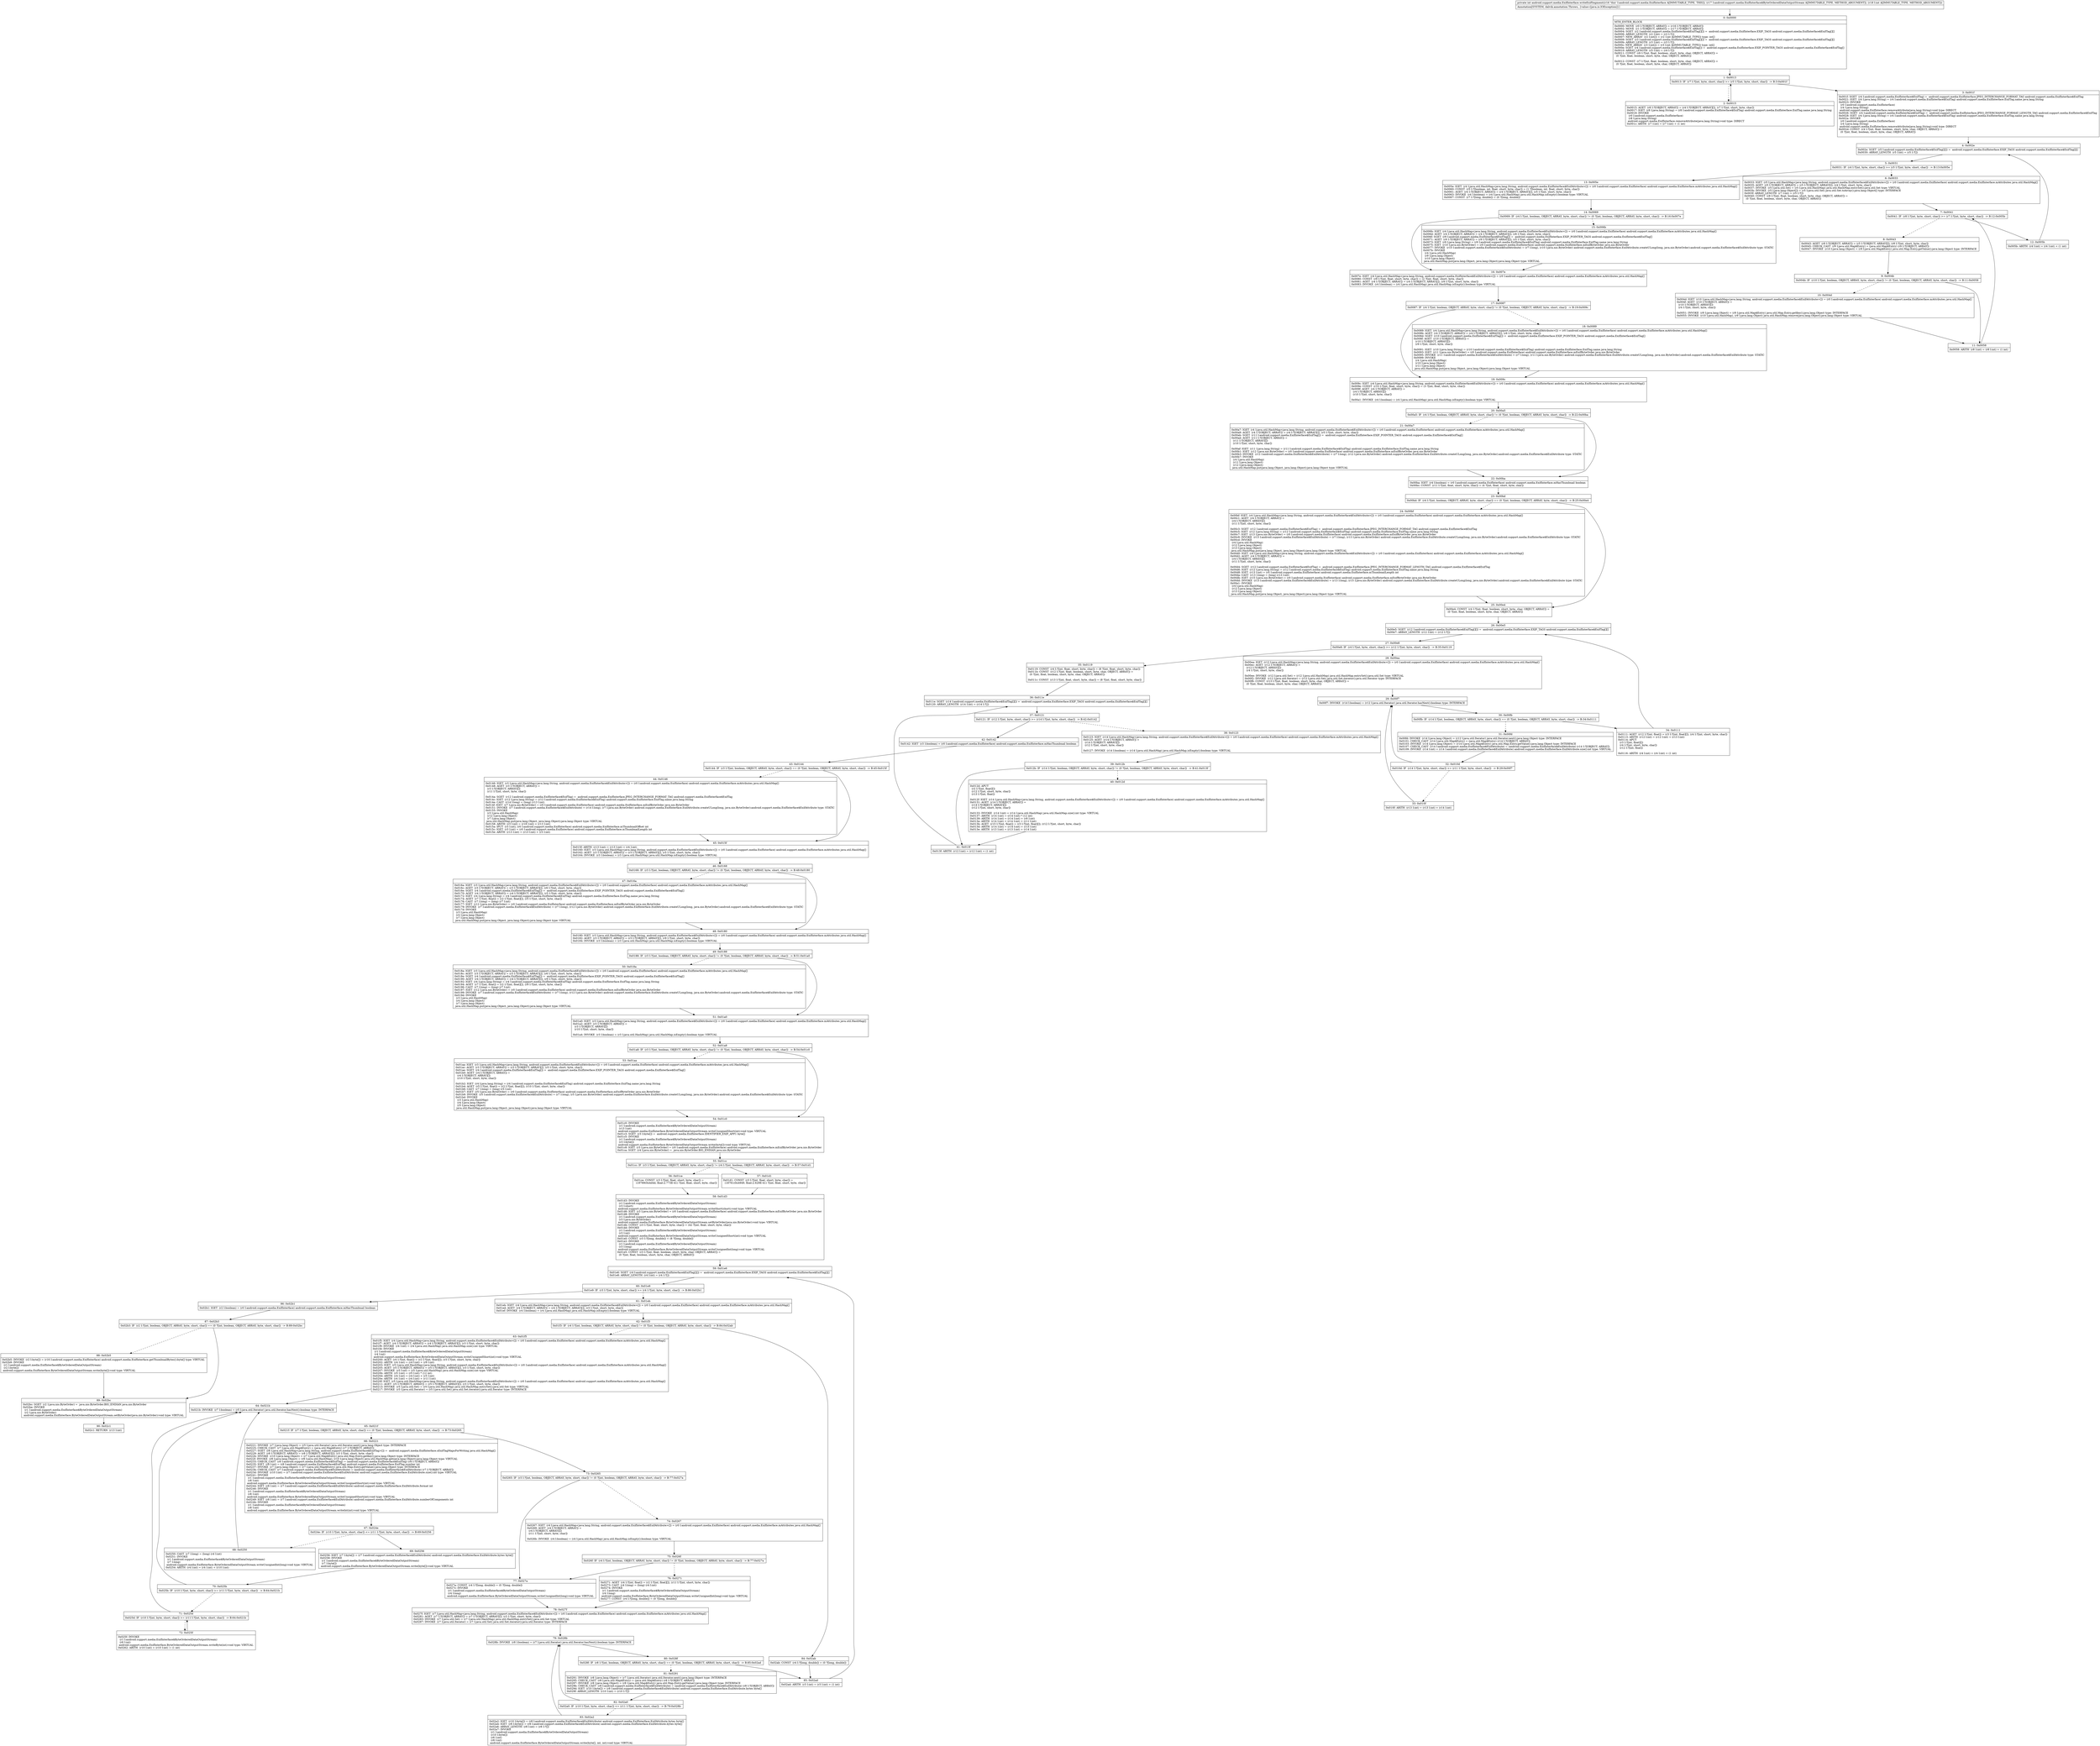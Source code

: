 digraph "CFG forandroid.support.media.ExifInterface.writeExifSegment(Landroid\/support\/media\/ExifInterface$ByteOrderedDataOutputStream;I)I" {
Node_0 [shape=record,label="{0\:\ 0x0000|MTH_ENTER_BLOCK\l|0x0000: MOVE  (r0 I:?[OBJECT, ARRAY]) = (r16 I:?[OBJECT, ARRAY]) \l0x0002: MOVE  (r1 I:?[OBJECT, ARRAY]) = (r17 I:?[OBJECT, ARRAY]) \l0x0004: SGET  (r2 I:android.support.media.ExifInterface$ExifTag[][]) =  android.support.media.ExifInterface.EXIF_TAGS android.support.media.ExifInterface$ExifTag[][] \l0x0006: ARRAY_LENGTH  (r2 I:int) = (r2 I:?[]) \l0x0007: NEW_ARRAY  (r2 I:int[]) = (r2 I:int A[IMMUTABLE_TYPE]) type: int[] \l0x0009: SGET  (r3 I:android.support.media.ExifInterface$ExifTag[][]) =  android.support.media.ExifInterface.EXIF_TAGS android.support.media.ExifInterface$ExifTag[][] \l0x000b: ARRAY_LENGTH  (r3 I:int) = (r3 I:?[]) \l0x000c: NEW_ARRAY  (r3 I:int[]) = (r3 I:int A[IMMUTABLE_TYPE]) type: int[] \l0x000e: SGET  (r4 I:android.support.media.ExifInterface$ExifTag[]) =  android.support.media.ExifInterface.EXIF_POINTER_TAGS android.support.media.ExifInterface$ExifTag[] \l0x0010: ARRAY_LENGTH  (r5 I:int) = (r4 I:?[]) \l0x0011: CONST  (r6 I:?[int, float, boolean, short, byte, char, OBJECT, ARRAY]) = \l  (0 ?[int, float, boolean, short, byte, char, OBJECT, ARRAY])\l \l0x0012: CONST  (r7 I:?[int, float, boolean, short, byte, char, OBJECT, ARRAY]) = \l  (0 ?[int, float, boolean, short, byte, char, OBJECT, ARRAY])\l \l}"];
Node_1 [shape=record,label="{1\:\ 0x0013|0x0013: IF  (r7 I:?[int, byte, short, char]) \>= (r5 I:?[int, byte, short, char])  \-\> B:3:0x001f \l}"];
Node_2 [shape=record,label="{2\:\ 0x0015|0x0015: AGET  (r8 I:?[OBJECT, ARRAY]) = (r4 I:?[OBJECT, ARRAY][]), (r7 I:?[int, short, byte, char]) \l0x0017: IGET  (r8 I:java.lang.String) = (r8 I:android.support.media.ExifInterface$ExifTag) android.support.media.ExifInterface.ExifTag.name java.lang.String \l0x0019: INVOKE  \l  (r0 I:android.support.media.ExifInterface)\l  (r8 I:java.lang.String)\l android.support.media.ExifInterface.removeAttribute(java.lang.String):void type: DIRECT \l0x001c: ARITH  (r7 I:int) = (r7 I:int) + (1 int) \l}"];
Node_3 [shape=record,label="{3\:\ 0x001f|0x001f: SGET  (r4 I:android.support.media.ExifInterface$ExifTag) =  android.support.media.ExifInterface.JPEG_INTERCHANGE_FORMAT_TAG android.support.media.ExifInterface$ExifTag \l0x0021: IGET  (r4 I:java.lang.String) = (r4 I:android.support.media.ExifInterface$ExifTag) android.support.media.ExifInterface.ExifTag.name java.lang.String \l0x0023: INVOKE  \l  (r0 I:android.support.media.ExifInterface)\l  (r4 I:java.lang.String)\l android.support.media.ExifInterface.removeAttribute(java.lang.String):void type: DIRECT \l0x0026: SGET  (r4 I:android.support.media.ExifInterface$ExifTag) =  android.support.media.ExifInterface.JPEG_INTERCHANGE_FORMAT_LENGTH_TAG android.support.media.ExifInterface$ExifTag \l0x0028: IGET  (r4 I:java.lang.String) = (r4 I:android.support.media.ExifInterface$ExifTag) android.support.media.ExifInterface.ExifTag.name java.lang.String \l0x002a: INVOKE  \l  (r0 I:android.support.media.ExifInterface)\l  (r4 I:java.lang.String)\l android.support.media.ExifInterface.removeAttribute(java.lang.String):void type: DIRECT \l0x002d: CONST  (r4 I:?[int, float, boolean, short, byte, char, OBJECT, ARRAY]) = \l  (0 ?[int, float, boolean, short, byte, char, OBJECT, ARRAY])\l \l}"];
Node_4 [shape=record,label="{4\:\ 0x002e|0x002e: SGET  (r5 I:android.support.media.ExifInterface$ExifTag[][]) =  android.support.media.ExifInterface.EXIF_TAGS android.support.media.ExifInterface$ExifTag[][] \l0x0030: ARRAY_LENGTH  (r5 I:int) = (r5 I:?[]) \l}"];
Node_5 [shape=record,label="{5\:\ 0x0031|0x0031: IF  (r4 I:?[int, byte, short, char]) \>= (r5 I:?[int, byte, short, char])  \-\> B:13:0x005e \l}"];
Node_6 [shape=record,label="{6\:\ 0x0033|0x0033: IGET  (r5 I:java.util.HashMap\<java.lang.String, android.support.media.ExifInterface$ExifAttribute\>[]) = (r0 I:android.support.media.ExifInterface) android.support.media.ExifInterface.mAttributes java.util.HashMap[] \l0x0035: AGET  (r5 I:?[OBJECT, ARRAY]) = (r5 I:?[OBJECT, ARRAY][]), (r4 I:?[int, short, byte, char]) \l0x0037: INVOKE  (r5 I:java.util.Set) = (r5 I:java.util.HashMap) java.util.HashMap.entrySet():java.util.Set type: VIRTUAL \l0x003b: INVOKE  (r5 I:java.lang.Object[]) = (r5 I:java.util.Set) java.util.Set.toArray():java.lang.Object[] type: INTERFACE \l0x003f: ARRAY_LENGTH  (r7 I:int) = (r5 I:?[]) \l0x0040: CONST  (r8 I:?[int, float, boolean, short, byte, char, OBJECT, ARRAY]) = \l  (0 ?[int, float, boolean, short, byte, char, OBJECT, ARRAY])\l \l}"];
Node_7 [shape=record,label="{7\:\ 0x0041|0x0041: IF  (r8 I:?[int, byte, short, char]) \>= (r7 I:?[int, byte, short, char])  \-\> B:12:0x005b \l}"];
Node_8 [shape=record,label="{8\:\ 0x0043|0x0043: AGET  (r9 I:?[OBJECT, ARRAY]) = (r5 I:?[OBJECT, ARRAY][]), (r8 I:?[int, short, byte, char]) \l0x0045: CHECK_CAST  (r9 I:java.util.Map$Entry) = (java.util.Map$Entry) (r9 I:?[OBJECT, ARRAY]) \l0x0047: INVOKE  (r10 I:java.lang.Object) = (r9 I:java.util.Map$Entry) java.util.Map.Entry.getValue():java.lang.Object type: INTERFACE \l}"];
Node_9 [shape=record,label="{9\:\ 0x004b|0x004b: IF  (r10 I:?[int, boolean, OBJECT, ARRAY, byte, short, char]) != (0 ?[int, boolean, OBJECT, ARRAY, byte, short, char])  \-\> B:11:0x0058 \l}"];
Node_10 [shape=record,label="{10\:\ 0x004d|0x004d: IGET  (r10 I:java.util.HashMap\<java.lang.String, android.support.media.ExifInterface$ExifAttribute\>[]) = (r0 I:android.support.media.ExifInterface) android.support.media.ExifInterface.mAttributes java.util.HashMap[] \l0x004f: AGET  (r10 I:?[OBJECT, ARRAY]) = \l  (r10 I:?[OBJECT, ARRAY][])\l  (r4 I:?[int, short, byte, char])\l \l0x0051: INVOKE  (r9 I:java.lang.Object) = (r9 I:java.util.Map$Entry) java.util.Map.Entry.getKey():java.lang.Object type: INTERFACE \l0x0055: INVOKE  (r10 I:java.util.HashMap), (r9 I:java.lang.Object) java.util.HashMap.remove(java.lang.Object):java.lang.Object type: VIRTUAL \l}"];
Node_11 [shape=record,label="{11\:\ 0x0058|0x0058: ARITH  (r8 I:int) = (r8 I:int) + (1 int) \l}"];
Node_12 [shape=record,label="{12\:\ 0x005b|0x005b: ARITH  (r4 I:int) = (r4 I:int) + (1 int) \l}"];
Node_13 [shape=record,label="{13\:\ 0x005e|0x005e: IGET  (r4 I:java.util.HashMap\<java.lang.String, android.support.media.ExifInterface$ExifAttribute\>[]) = (r0 I:android.support.media.ExifInterface) android.support.media.ExifInterface.mAttributes java.util.HashMap[] \l0x0060: CONST  (r5 I:?[boolean, int, float, short, byte, char]) = (1 ?[boolean, int, float, short, byte, char]) \l0x0061: AGET  (r4 I:?[OBJECT, ARRAY]) = (r4 I:?[OBJECT, ARRAY][]), (r5 I:?[int, short, byte, char]) \l0x0063: INVOKE  (r4 I:boolean) = (r4 I:java.util.HashMap) java.util.HashMap.isEmpty():boolean type: VIRTUAL \l0x0067: CONST  (r7 I:?[long, double]) = (0 ?[long, double]) \l}"];
Node_14 [shape=record,label="{14\:\ 0x0069|0x0069: IF  (r4 I:?[int, boolean, OBJECT, ARRAY, byte, short, char]) != (0 ?[int, boolean, OBJECT, ARRAY, byte, short, char])  \-\> B:16:0x007e \l}"];
Node_15 [shape=record,label="{15\:\ 0x006b|0x006b: IGET  (r4 I:java.util.HashMap\<java.lang.String, android.support.media.ExifInterface$ExifAttribute\>[]) = (r0 I:android.support.media.ExifInterface) android.support.media.ExifInterface.mAttributes java.util.HashMap[] \l0x006d: AGET  (r4 I:?[OBJECT, ARRAY]) = (r4 I:?[OBJECT, ARRAY][]), (r6 I:?[int, short, byte, char]) \l0x006f: SGET  (r9 I:android.support.media.ExifInterface$ExifTag[]) =  android.support.media.ExifInterface.EXIF_POINTER_TAGS android.support.media.ExifInterface$ExifTag[] \l0x0071: AGET  (r9 I:?[OBJECT, ARRAY]) = (r9 I:?[OBJECT, ARRAY][]), (r5 I:?[int, short, byte, char]) \l0x0073: IGET  (r9 I:java.lang.String) = (r9 I:android.support.media.ExifInterface$ExifTag) android.support.media.ExifInterface.ExifTag.name java.lang.String \l0x0075: IGET  (r10 I:java.nio.ByteOrder) = (r0 I:android.support.media.ExifInterface) android.support.media.ExifInterface.mExifByteOrder java.nio.ByteOrder \l0x0077: INVOKE  (r10 I:android.support.media.ExifInterface$ExifAttribute) = (r7 I:long), (r10 I:java.nio.ByteOrder) android.support.media.ExifInterface.ExifAttribute.createULong(long, java.nio.ByteOrder):android.support.media.ExifInterface$ExifAttribute type: STATIC \l0x007b: INVOKE  \l  (r4 I:java.util.HashMap)\l  (r9 I:java.lang.Object)\l  (r10 I:java.lang.Object)\l java.util.HashMap.put(java.lang.Object, java.lang.Object):java.lang.Object type: VIRTUAL \l}"];
Node_16 [shape=record,label="{16\:\ 0x007e|0x007e: IGET  (r4 I:java.util.HashMap\<java.lang.String, android.support.media.ExifInterface$ExifAttribute\>[]) = (r0 I:android.support.media.ExifInterface) android.support.media.ExifInterface.mAttributes java.util.HashMap[] \l0x0080: CONST  (r9 I:?[int, float, short, byte, char]) = (2 ?[int, float, short, byte, char]) \l0x0081: AGET  (r4 I:?[OBJECT, ARRAY]) = (r4 I:?[OBJECT, ARRAY][]), (r9 I:?[int, short, byte, char]) \l0x0083: INVOKE  (r4 I:boolean) = (r4 I:java.util.HashMap) java.util.HashMap.isEmpty():boolean type: VIRTUAL \l}"];
Node_17 [shape=record,label="{17\:\ 0x0087|0x0087: IF  (r4 I:?[int, boolean, OBJECT, ARRAY, byte, short, char]) != (0 ?[int, boolean, OBJECT, ARRAY, byte, short, char])  \-\> B:19:0x009c \l}"];
Node_18 [shape=record,label="{18\:\ 0x0089|0x0089: IGET  (r4 I:java.util.HashMap\<java.lang.String, android.support.media.ExifInterface$ExifAttribute\>[]) = (r0 I:android.support.media.ExifInterface) android.support.media.ExifInterface.mAttributes java.util.HashMap[] \l0x008b: AGET  (r4 I:?[OBJECT, ARRAY]) = (r4 I:?[OBJECT, ARRAY][]), (r6 I:?[int, short, byte, char]) \l0x008d: SGET  (r10 I:android.support.media.ExifInterface$ExifTag[]) =  android.support.media.ExifInterface.EXIF_POINTER_TAGS android.support.media.ExifInterface$ExifTag[] \l0x008f: AGET  (r10 I:?[OBJECT, ARRAY]) = \l  (r10 I:?[OBJECT, ARRAY][])\l  (r9 I:?[int, short, byte, char])\l \l0x0091: IGET  (r10 I:java.lang.String) = (r10 I:android.support.media.ExifInterface$ExifTag) android.support.media.ExifInterface.ExifTag.name java.lang.String \l0x0093: IGET  (r11 I:java.nio.ByteOrder) = (r0 I:android.support.media.ExifInterface) android.support.media.ExifInterface.mExifByteOrder java.nio.ByteOrder \l0x0095: INVOKE  (r11 I:android.support.media.ExifInterface$ExifAttribute) = (r7 I:long), (r11 I:java.nio.ByteOrder) android.support.media.ExifInterface.ExifAttribute.createULong(long, java.nio.ByteOrder):android.support.media.ExifInterface$ExifAttribute type: STATIC \l0x0099: INVOKE  \l  (r4 I:java.util.HashMap)\l  (r10 I:java.lang.Object)\l  (r11 I:java.lang.Object)\l java.util.HashMap.put(java.lang.Object, java.lang.Object):java.lang.Object type: VIRTUAL \l}"];
Node_19 [shape=record,label="{19\:\ 0x009c|0x009c: IGET  (r4 I:java.util.HashMap\<java.lang.String, android.support.media.ExifInterface$ExifAttribute\>[]) = (r0 I:android.support.media.ExifInterface) android.support.media.ExifInterface.mAttributes java.util.HashMap[] \l0x009e: CONST  (r10 I:?[int, float, short, byte, char]) = (3 ?[int, float, short, byte, char]) \l0x009f: AGET  (r4 I:?[OBJECT, ARRAY]) = \l  (r4 I:?[OBJECT, ARRAY][])\l  (r10 I:?[int, short, byte, char])\l \l0x00a1: INVOKE  (r4 I:boolean) = (r4 I:java.util.HashMap) java.util.HashMap.isEmpty():boolean type: VIRTUAL \l}"];
Node_20 [shape=record,label="{20\:\ 0x00a5|0x00a5: IF  (r4 I:?[int, boolean, OBJECT, ARRAY, byte, short, char]) != (0 ?[int, boolean, OBJECT, ARRAY, byte, short, char])  \-\> B:22:0x00ba \l}"];
Node_21 [shape=record,label="{21\:\ 0x00a7|0x00a7: IGET  (r4 I:java.util.HashMap\<java.lang.String, android.support.media.ExifInterface$ExifAttribute\>[]) = (r0 I:android.support.media.ExifInterface) android.support.media.ExifInterface.mAttributes java.util.HashMap[] \l0x00a9: AGET  (r4 I:?[OBJECT, ARRAY]) = (r4 I:?[OBJECT, ARRAY][]), (r5 I:?[int, short, byte, char]) \l0x00ab: SGET  (r11 I:android.support.media.ExifInterface$ExifTag[]) =  android.support.media.ExifInterface.EXIF_POINTER_TAGS android.support.media.ExifInterface$ExifTag[] \l0x00ad: AGET  (r11 I:?[OBJECT, ARRAY]) = \l  (r11 I:?[OBJECT, ARRAY][])\l  (r10 I:?[int, short, byte, char])\l \l0x00af: IGET  (r11 I:java.lang.String) = (r11 I:android.support.media.ExifInterface$ExifTag) android.support.media.ExifInterface.ExifTag.name java.lang.String \l0x00b1: IGET  (r12 I:java.nio.ByteOrder) = (r0 I:android.support.media.ExifInterface) android.support.media.ExifInterface.mExifByteOrder java.nio.ByteOrder \l0x00b3: INVOKE  (r12 I:android.support.media.ExifInterface$ExifAttribute) = (r7 I:long), (r12 I:java.nio.ByteOrder) android.support.media.ExifInterface.ExifAttribute.createULong(long, java.nio.ByteOrder):android.support.media.ExifInterface$ExifAttribute type: STATIC \l0x00b7: INVOKE  \l  (r4 I:java.util.HashMap)\l  (r11 I:java.lang.Object)\l  (r12 I:java.lang.Object)\l java.util.HashMap.put(java.lang.Object, java.lang.Object):java.lang.Object type: VIRTUAL \l}"];
Node_22 [shape=record,label="{22\:\ 0x00ba|0x00ba: IGET  (r4 I:boolean) = (r0 I:android.support.media.ExifInterface) android.support.media.ExifInterface.mHasThumbnail boolean \l0x00bc: CONST  (r11 I:?[int, float, short, byte, char]) = (4 ?[int, float, short, byte, char]) \l}"];
Node_23 [shape=record,label="{23\:\ 0x00bd|0x00bd: IF  (r4 I:?[int, boolean, OBJECT, ARRAY, byte, short, char]) == (0 ?[int, boolean, OBJECT, ARRAY, byte, short, char])  \-\> B:25:0x00e4 \l}"];
Node_24 [shape=record,label="{24\:\ 0x00bf|0x00bf: IGET  (r4 I:java.util.HashMap\<java.lang.String, android.support.media.ExifInterface$ExifAttribute\>[]) = (r0 I:android.support.media.ExifInterface) android.support.media.ExifInterface.mAttributes java.util.HashMap[] \l0x00c1: AGET  (r4 I:?[OBJECT, ARRAY]) = \l  (r4 I:?[OBJECT, ARRAY][])\l  (r11 I:?[int, short, byte, char])\l \l0x00c3: SGET  (r12 I:android.support.media.ExifInterface$ExifTag) =  android.support.media.ExifInterface.JPEG_INTERCHANGE_FORMAT_TAG android.support.media.ExifInterface$ExifTag \l0x00c5: IGET  (r12 I:java.lang.String) = (r12 I:android.support.media.ExifInterface$ExifTag) android.support.media.ExifInterface.ExifTag.name java.lang.String \l0x00c7: IGET  (r13 I:java.nio.ByteOrder) = (r0 I:android.support.media.ExifInterface) android.support.media.ExifInterface.mExifByteOrder java.nio.ByteOrder \l0x00c9: INVOKE  (r13 I:android.support.media.ExifInterface$ExifAttribute) = (r7 I:long), (r13 I:java.nio.ByteOrder) android.support.media.ExifInterface.ExifAttribute.createULong(long, java.nio.ByteOrder):android.support.media.ExifInterface$ExifAttribute type: STATIC \l0x00cd: INVOKE  \l  (r4 I:java.util.HashMap)\l  (r12 I:java.lang.Object)\l  (r13 I:java.lang.Object)\l java.util.HashMap.put(java.lang.Object, java.lang.Object):java.lang.Object type: VIRTUAL \l0x00d0: IGET  (r4 I:java.util.HashMap\<java.lang.String, android.support.media.ExifInterface$ExifAttribute\>[]) = (r0 I:android.support.media.ExifInterface) android.support.media.ExifInterface.mAttributes java.util.HashMap[] \l0x00d2: AGET  (r4 I:?[OBJECT, ARRAY]) = \l  (r4 I:?[OBJECT, ARRAY][])\l  (r11 I:?[int, short, byte, char])\l \l0x00d4: SGET  (r12 I:android.support.media.ExifInterface$ExifTag) =  android.support.media.ExifInterface.JPEG_INTERCHANGE_FORMAT_LENGTH_TAG android.support.media.ExifInterface$ExifTag \l0x00d6: IGET  (r12 I:java.lang.String) = (r12 I:android.support.media.ExifInterface$ExifTag) android.support.media.ExifInterface.ExifTag.name java.lang.String \l0x00d8: IGET  (r13 I:int) = (r0 I:android.support.media.ExifInterface) android.support.media.ExifInterface.mThumbnailLength int \l0x00da: CAST  (r13 I:long) = (long) (r13 I:int) \l0x00db: IGET  (r15 I:java.nio.ByteOrder) = (r0 I:android.support.media.ExifInterface) android.support.media.ExifInterface.mExifByteOrder java.nio.ByteOrder \l0x00dd: INVOKE  (r13 I:android.support.media.ExifInterface$ExifAttribute) = (r13 I:long), (r15 I:java.nio.ByteOrder) android.support.media.ExifInterface.ExifAttribute.createULong(long, java.nio.ByteOrder):android.support.media.ExifInterface$ExifAttribute type: STATIC \l0x00e1: INVOKE  \l  (r4 I:java.util.HashMap)\l  (r12 I:java.lang.Object)\l  (r13 I:java.lang.Object)\l java.util.HashMap.put(java.lang.Object, java.lang.Object):java.lang.Object type: VIRTUAL \l}"];
Node_25 [shape=record,label="{25\:\ 0x00e4|0x00e4: CONST  (r4 I:?[int, float, boolean, short, byte, char, OBJECT, ARRAY]) = \l  (0 ?[int, float, boolean, short, byte, char, OBJECT, ARRAY])\l \l}"];
Node_26 [shape=record,label="{26\:\ 0x00e5|0x00e5: SGET  (r12 I:android.support.media.ExifInterface$ExifTag[][]) =  android.support.media.ExifInterface.EXIF_TAGS android.support.media.ExifInterface$ExifTag[][] \l0x00e7: ARRAY_LENGTH  (r12 I:int) = (r12 I:?[]) \l}"];
Node_27 [shape=record,label="{27\:\ 0x00e8|0x00e8: IF  (r4 I:?[int, byte, short, char]) \>= (r12 I:?[int, byte, short, char])  \-\> B:35:0x0119 \l}"];
Node_28 [shape=record,label="{28\:\ 0x00ea|0x00ea: IGET  (r12 I:java.util.HashMap\<java.lang.String, android.support.media.ExifInterface$ExifAttribute\>[]) = (r0 I:android.support.media.ExifInterface) android.support.media.ExifInterface.mAttributes java.util.HashMap[] \l0x00ec: AGET  (r12 I:?[OBJECT, ARRAY]) = \l  (r12 I:?[OBJECT, ARRAY][])\l  (r4 I:?[int, short, byte, char])\l \l0x00ee: INVOKE  (r12 I:java.util.Set) = (r12 I:java.util.HashMap) java.util.HashMap.entrySet():java.util.Set type: VIRTUAL \l0x00f2: INVOKE  (r12 I:java.util.Iterator) = (r12 I:java.util.Set) java.util.Set.iterator():java.util.Iterator type: INTERFACE \l0x00f6: CONST  (r13 I:?[int, float, boolean, short, byte, char, OBJECT, ARRAY]) = \l  (0 ?[int, float, boolean, short, byte, char, OBJECT, ARRAY])\l \l}"];
Node_29 [shape=record,label="{29\:\ 0x00f7|0x00f7: INVOKE  (r14 I:boolean) = (r12 I:java.util.Iterator) java.util.Iterator.hasNext():boolean type: INTERFACE \l}"];
Node_30 [shape=record,label="{30\:\ 0x00fb|0x00fb: IF  (r14 I:?[int, boolean, OBJECT, ARRAY, byte, short, char]) == (0 ?[int, boolean, OBJECT, ARRAY, byte, short, char])  \-\> B:34:0x0111 \l}"];
Node_31 [shape=record,label="{31\:\ 0x00fd|0x00fd: INVOKE  (r14 I:java.lang.Object) = (r12 I:java.util.Iterator) java.util.Iterator.next():java.lang.Object type: INTERFACE \l0x0101: CHECK_CAST  (r14 I:java.util.Map$Entry) = (java.util.Map$Entry) (r14 I:?[OBJECT, ARRAY]) \l0x0103: INVOKE  (r14 I:java.lang.Object) = (r14 I:java.util.Map$Entry) java.util.Map.Entry.getValue():java.lang.Object type: INTERFACE \l0x0107: CHECK_CAST  (r14 I:android.support.media.ExifInterface$ExifAttribute) = (android.support.media.ExifInterface$ExifAttribute) (r14 I:?[OBJECT, ARRAY]) \l0x0109: INVOKE  (r14 I:int) = (r14 I:android.support.media.ExifInterface$ExifAttribute) android.support.media.ExifInterface.ExifAttribute.size():int type: VIRTUAL \l}"];
Node_32 [shape=record,label="{32\:\ 0x010d|0x010d: IF  (r14 I:?[int, byte, short, char]) \<= (r11 I:?[int, byte, short, char])  \-\> B:29:0x00f7 \l}"];
Node_33 [shape=record,label="{33\:\ 0x010f|0x010f: ARITH  (r13 I:int) = (r13 I:int) + (r14 I:int) \l}"];
Node_34 [shape=record,label="{34\:\ 0x0111|0x0111: AGET  (r12 I:?[int, float]) = (r3 I:?[int, float][]), (r4 I:?[int, short, byte, char]) \l0x0113: ARITH  (r12 I:int) = (r12 I:int) + (r13 I:int) \l0x0114: APUT  \l  (r3 I:?[int, float][])\l  (r4 I:?[int, short, byte, char])\l  (r12 I:?[int, float])\l \l0x0116: ARITH  (r4 I:int) = (r4 I:int) + (1 int) \l}"];
Node_35 [shape=record,label="{35\:\ 0x0119|0x0119: CONST  (r4 I:?[int, float, short, byte, char]) = (8 ?[int, float, short, byte, char]) \l0x011b: CONST  (r12 I:?[int, float, boolean, short, byte, char, OBJECT, ARRAY]) = \l  (0 ?[int, float, boolean, short, byte, char, OBJECT, ARRAY])\l \l0x011c: CONST  (r13 I:?[int, float, short, byte, char]) = (8 ?[int, float, short, byte, char]) \l}"];
Node_36 [shape=record,label="{36\:\ 0x011e|0x011e: SGET  (r14 I:android.support.media.ExifInterface$ExifTag[][]) =  android.support.media.ExifInterface.EXIF_TAGS android.support.media.ExifInterface$ExifTag[][] \l0x0120: ARRAY_LENGTH  (r14 I:int) = (r14 I:?[]) \l}"];
Node_37 [shape=record,label="{37\:\ 0x0121|0x0121: IF  (r12 I:?[int, byte, short, char]) \>= (r14 I:?[int, byte, short, char])  \-\> B:42:0x0142 \l}"];
Node_38 [shape=record,label="{38\:\ 0x0123|0x0123: IGET  (r14 I:java.util.HashMap\<java.lang.String, android.support.media.ExifInterface$ExifAttribute\>[]) = (r0 I:android.support.media.ExifInterface) android.support.media.ExifInterface.mAttributes java.util.HashMap[] \l0x0125: AGET  (r14 I:?[OBJECT, ARRAY]) = \l  (r14 I:?[OBJECT, ARRAY][])\l  (r12 I:?[int, short, byte, char])\l \l0x0127: INVOKE  (r14 I:boolean) = (r14 I:java.util.HashMap) java.util.HashMap.isEmpty():boolean type: VIRTUAL \l}"];
Node_39 [shape=record,label="{39\:\ 0x012b|0x012b: IF  (r14 I:?[int, boolean, OBJECT, ARRAY, byte, short, char]) != (0 ?[int, boolean, OBJECT, ARRAY, byte, short, char])  \-\> B:41:0x013f \l}"];
Node_40 [shape=record,label="{40\:\ 0x012d|0x012d: APUT  \l  (r2 I:?[int, float][])\l  (r12 I:?[int, short, byte, char])\l  (r13 I:?[int, float])\l \l0x012f: IGET  (r14 I:java.util.HashMap\<java.lang.String, android.support.media.ExifInterface$ExifAttribute\>[]) = (r0 I:android.support.media.ExifInterface) android.support.media.ExifInterface.mAttributes java.util.HashMap[] \l0x0131: AGET  (r14 I:?[OBJECT, ARRAY]) = \l  (r14 I:?[OBJECT, ARRAY][])\l  (r12 I:?[int, short, byte, char])\l \l0x0133: INVOKE  (r14 I:int) = (r14 I:java.util.HashMap) java.util.HashMap.size():int type: VIRTUAL \l0x0137: ARITH  (r14 I:int) = (r14 I:int) * (12 int) \l0x0139: ARITH  (r14 I:int) = (r14 I:int) + (r9 I:int) \l0x013a: ARITH  (r14 I:int) = (r14 I:int) + (r11 I:int) \l0x013b: AGET  (r15 I:?[int, float]) = (r3 I:?[int, float][]), (r12 I:?[int, short, byte, char]) \l0x013d: ARITH  (r14 I:int) = (r14 I:int) + (r15 I:int) \l0x013e: ARITH  (r13 I:int) = (r13 I:int) + (r14 I:int) \l}"];
Node_41 [shape=record,label="{41\:\ 0x013f|0x013f: ARITH  (r12 I:int) = (r12 I:int) + (1 int) \l}"];
Node_42 [shape=record,label="{42\:\ 0x0142|0x0142: IGET  (r3 I:boolean) = (r0 I:android.support.media.ExifInterface) android.support.media.ExifInterface.mHasThumbnail boolean \l}"];
Node_43 [shape=record,label="{43\:\ 0x0144|0x0144: IF  (r3 I:?[int, boolean, OBJECT, ARRAY, byte, short, char]) == (0 ?[int, boolean, OBJECT, ARRAY, byte, short, char])  \-\> B:45:0x015f \l}"];
Node_44 [shape=record,label="{44\:\ 0x0146|0x0146: IGET  (r3 I:java.util.HashMap\<java.lang.String, android.support.media.ExifInterface$ExifAttribute\>[]) = (r0 I:android.support.media.ExifInterface) android.support.media.ExifInterface.mAttributes java.util.HashMap[] \l0x0148: AGET  (r3 I:?[OBJECT, ARRAY]) = \l  (r3 I:?[OBJECT, ARRAY][])\l  (r11 I:?[int, short, byte, char])\l \l0x014a: SGET  (r12 I:android.support.media.ExifInterface$ExifTag) =  android.support.media.ExifInterface.JPEG_INTERCHANGE_FORMAT_TAG android.support.media.ExifInterface$ExifTag \l0x014c: IGET  (r12 I:java.lang.String) = (r12 I:android.support.media.ExifInterface$ExifTag) android.support.media.ExifInterface.ExifTag.name java.lang.String \l0x014e: CAST  (r14 I:long) = (long) (r13 I:int) \l0x014f: IGET  (r7 I:java.nio.ByteOrder) = (r0 I:android.support.media.ExifInterface) android.support.media.ExifInterface.mExifByteOrder java.nio.ByteOrder \l0x0151: INVOKE  (r7 I:android.support.media.ExifInterface$ExifAttribute) = (r14 I:long), (r7 I:java.nio.ByteOrder) android.support.media.ExifInterface.ExifAttribute.createULong(long, java.nio.ByteOrder):android.support.media.ExifInterface$ExifAttribute type: STATIC \l0x0155: INVOKE  \l  (r3 I:java.util.HashMap)\l  (r12 I:java.lang.Object)\l  (r7 I:java.lang.Object)\l java.util.HashMap.put(java.lang.Object, java.lang.Object):java.lang.Object type: VIRTUAL \l0x0158: ARITH  (r3 I:int) = (r18 I:int) + (r13 I:int) \l0x015a: IPUT  (r3 I:int), (r0 I:android.support.media.ExifInterface) android.support.media.ExifInterface.mThumbnailOffset int \l0x015c: IGET  (r3 I:int) = (r0 I:android.support.media.ExifInterface) android.support.media.ExifInterface.mThumbnailLength int \l0x015e: ARITH  (r13 I:int) = (r13 I:int) + (r3 I:int) \l}"];
Node_45 [shape=record,label="{45\:\ 0x015f|0x015f: ARITH  (r13 I:int) = (r13 I:int) + (r4 I:int) \l0x0160: IGET  (r3 I:java.util.HashMap\<java.lang.String, android.support.media.ExifInterface$ExifAttribute\>[]) = (r0 I:android.support.media.ExifInterface) android.support.media.ExifInterface.mAttributes java.util.HashMap[] \l0x0162: AGET  (r3 I:?[OBJECT, ARRAY]) = (r3 I:?[OBJECT, ARRAY][]), (r5 I:?[int, short, byte, char]) \l0x0164: INVOKE  (r3 I:boolean) = (r3 I:java.util.HashMap) java.util.HashMap.isEmpty():boolean type: VIRTUAL \l}"];
Node_46 [shape=record,label="{46\:\ 0x0168|0x0168: IF  (r3 I:?[int, boolean, OBJECT, ARRAY, byte, short, char]) != (0 ?[int, boolean, OBJECT, ARRAY, byte, short, char])  \-\> B:48:0x0180 \l}"];
Node_47 [shape=record,label="{47\:\ 0x016a|0x016a: IGET  (r3 I:java.util.HashMap\<java.lang.String, android.support.media.ExifInterface$ExifAttribute\>[]) = (r0 I:android.support.media.ExifInterface) android.support.media.ExifInterface.mAttributes java.util.HashMap[] \l0x016c: AGET  (r3 I:?[OBJECT, ARRAY]) = (r3 I:?[OBJECT, ARRAY][]), (r6 I:?[int, short, byte, char]) \l0x016e: SGET  (r4 I:android.support.media.ExifInterface$ExifTag[]) =  android.support.media.ExifInterface.EXIF_POINTER_TAGS android.support.media.ExifInterface$ExifTag[] \l0x0170: AGET  (r4 I:?[OBJECT, ARRAY]) = (r4 I:?[OBJECT, ARRAY][]), (r5 I:?[int, short, byte, char]) \l0x0172: IGET  (r4 I:java.lang.String) = (r4 I:android.support.media.ExifInterface$ExifTag) android.support.media.ExifInterface.ExifTag.name java.lang.String \l0x0174: AGET  (r7 I:?[int, float]) = (r2 I:?[int, float][]), (r5 I:?[int, short, byte, char]) \l0x0176: CAST  (r7 I:long) = (long) (r7 I:int) \l0x0177: IGET  (r12 I:java.nio.ByteOrder) = (r0 I:android.support.media.ExifInterface) android.support.media.ExifInterface.mExifByteOrder java.nio.ByteOrder \l0x0179: INVOKE  (r7 I:android.support.media.ExifInterface$ExifAttribute) = (r7 I:long), (r12 I:java.nio.ByteOrder) android.support.media.ExifInterface.ExifAttribute.createULong(long, java.nio.ByteOrder):android.support.media.ExifInterface$ExifAttribute type: STATIC \l0x017d: INVOKE  \l  (r3 I:java.util.HashMap)\l  (r4 I:java.lang.Object)\l  (r7 I:java.lang.Object)\l java.util.HashMap.put(java.lang.Object, java.lang.Object):java.lang.Object type: VIRTUAL \l}"];
Node_48 [shape=record,label="{48\:\ 0x0180|0x0180: IGET  (r3 I:java.util.HashMap\<java.lang.String, android.support.media.ExifInterface$ExifAttribute\>[]) = (r0 I:android.support.media.ExifInterface) android.support.media.ExifInterface.mAttributes java.util.HashMap[] \l0x0182: AGET  (r3 I:?[OBJECT, ARRAY]) = (r3 I:?[OBJECT, ARRAY][]), (r9 I:?[int, short, byte, char]) \l0x0184: INVOKE  (r3 I:boolean) = (r3 I:java.util.HashMap) java.util.HashMap.isEmpty():boolean type: VIRTUAL \l}"];
Node_49 [shape=record,label="{49\:\ 0x0188|0x0188: IF  (r3 I:?[int, boolean, OBJECT, ARRAY, byte, short, char]) != (0 ?[int, boolean, OBJECT, ARRAY, byte, short, char])  \-\> B:51:0x01a0 \l}"];
Node_50 [shape=record,label="{50\:\ 0x018a|0x018a: IGET  (r3 I:java.util.HashMap\<java.lang.String, android.support.media.ExifInterface$ExifAttribute\>[]) = (r0 I:android.support.media.ExifInterface) android.support.media.ExifInterface.mAttributes java.util.HashMap[] \l0x018c: AGET  (r3 I:?[OBJECT, ARRAY]) = (r3 I:?[OBJECT, ARRAY][]), (r6 I:?[int, short, byte, char]) \l0x018e: SGET  (r4 I:android.support.media.ExifInterface$ExifTag[]) =  android.support.media.ExifInterface.EXIF_POINTER_TAGS android.support.media.ExifInterface$ExifTag[] \l0x0190: AGET  (r4 I:?[OBJECT, ARRAY]) = (r4 I:?[OBJECT, ARRAY][]), (r9 I:?[int, short, byte, char]) \l0x0192: IGET  (r4 I:java.lang.String) = (r4 I:android.support.media.ExifInterface$ExifTag) android.support.media.ExifInterface.ExifTag.name java.lang.String \l0x0194: AGET  (r7 I:?[int, float]) = (r2 I:?[int, float][]), (r9 I:?[int, short, byte, char]) \l0x0196: CAST  (r7 I:long) = (long) (r7 I:int) \l0x0197: IGET  (r12 I:java.nio.ByteOrder) = (r0 I:android.support.media.ExifInterface) android.support.media.ExifInterface.mExifByteOrder java.nio.ByteOrder \l0x0199: INVOKE  (r7 I:android.support.media.ExifInterface$ExifAttribute) = (r7 I:long), (r12 I:java.nio.ByteOrder) android.support.media.ExifInterface.ExifAttribute.createULong(long, java.nio.ByteOrder):android.support.media.ExifInterface$ExifAttribute type: STATIC \l0x019d: INVOKE  \l  (r3 I:java.util.HashMap)\l  (r4 I:java.lang.Object)\l  (r7 I:java.lang.Object)\l java.util.HashMap.put(java.lang.Object, java.lang.Object):java.lang.Object type: VIRTUAL \l}"];
Node_51 [shape=record,label="{51\:\ 0x01a0|0x01a0: IGET  (r3 I:java.util.HashMap\<java.lang.String, android.support.media.ExifInterface$ExifAttribute\>[]) = (r0 I:android.support.media.ExifInterface) android.support.media.ExifInterface.mAttributes java.util.HashMap[] \l0x01a2: AGET  (r3 I:?[OBJECT, ARRAY]) = \l  (r3 I:?[OBJECT, ARRAY][])\l  (r10 I:?[int, short, byte, char])\l \l0x01a4: INVOKE  (r3 I:boolean) = (r3 I:java.util.HashMap) java.util.HashMap.isEmpty():boolean type: VIRTUAL \l}"];
Node_52 [shape=record,label="{52\:\ 0x01a8|0x01a8: IF  (r3 I:?[int, boolean, OBJECT, ARRAY, byte, short, char]) != (0 ?[int, boolean, OBJECT, ARRAY, byte, short, char])  \-\> B:54:0x01c0 \l}"];
Node_53 [shape=record,label="{53\:\ 0x01aa|0x01aa: IGET  (r3 I:java.util.HashMap\<java.lang.String, android.support.media.ExifInterface$ExifAttribute\>[]) = (r0 I:android.support.media.ExifInterface) android.support.media.ExifInterface.mAttributes java.util.HashMap[] \l0x01ac: AGET  (r3 I:?[OBJECT, ARRAY]) = (r3 I:?[OBJECT, ARRAY][]), (r5 I:?[int, short, byte, char]) \l0x01ae: SGET  (r4 I:android.support.media.ExifInterface$ExifTag[]) =  android.support.media.ExifInterface.EXIF_POINTER_TAGS android.support.media.ExifInterface$ExifTag[] \l0x01b0: AGET  (r4 I:?[OBJECT, ARRAY]) = \l  (r4 I:?[OBJECT, ARRAY][])\l  (r10 I:?[int, short, byte, char])\l \l0x01b2: IGET  (r4 I:java.lang.String) = (r4 I:android.support.media.ExifInterface$ExifTag) android.support.media.ExifInterface.ExifTag.name java.lang.String \l0x01b4: AGET  (r5 I:?[int, float]) = (r2 I:?[int, float][]), (r10 I:?[int, short, byte, char]) \l0x01b6: CAST  (r7 I:long) = (long) (r5 I:int) \l0x01b7: IGET  (r5 I:java.nio.ByteOrder) = (r0 I:android.support.media.ExifInterface) android.support.media.ExifInterface.mExifByteOrder java.nio.ByteOrder \l0x01b9: INVOKE  (r5 I:android.support.media.ExifInterface$ExifAttribute) = (r7 I:long), (r5 I:java.nio.ByteOrder) android.support.media.ExifInterface.ExifAttribute.createULong(long, java.nio.ByteOrder):android.support.media.ExifInterface$ExifAttribute type: STATIC \l0x01bd: INVOKE  \l  (r3 I:java.util.HashMap)\l  (r4 I:java.lang.Object)\l  (r5 I:java.lang.Object)\l java.util.HashMap.put(java.lang.Object, java.lang.Object):java.lang.Object type: VIRTUAL \l}"];
Node_54 [shape=record,label="{54\:\ 0x01c0|0x01c0: INVOKE  \l  (r1 I:android.support.media.ExifInterface$ByteOrderedDataOutputStream)\l  (r13 I:int)\l android.support.media.ExifInterface.ByteOrderedDataOutputStream.writeUnsignedShort(int):void type: VIRTUAL \l0x01c3: SGET  (r3 I:byte[]) =  android.support.media.ExifInterface.IDENTIFIER_EXIF_APP1 byte[] \l0x01c5: INVOKE  \l  (r1 I:android.support.media.ExifInterface$ByteOrderedDataOutputStream)\l  (r3 I:byte[])\l android.support.media.ExifInterface.ByteOrderedDataOutputStream.write(byte[]):void type: VIRTUAL \l0x01c8: IGET  (r3 I:java.nio.ByteOrder) = (r0 I:android.support.media.ExifInterface) android.support.media.ExifInterface.mExifByteOrder java.nio.ByteOrder \l0x01ca: SGET  (r4 I:java.nio.ByteOrder) =  java.nio.ByteOrder.BIG_ENDIAN java.nio.ByteOrder \l}"];
Node_55 [shape=record,label="{55\:\ 0x01cc|0x01cc: IF  (r3 I:?[int, boolean, OBJECT, ARRAY, byte, short, char]) != (r4 I:?[int, boolean, OBJECT, ARRAY, byte, short, char])  \-\> B:57:0x01d1 \l}"];
Node_56 [shape=record,label="{56\:\ 0x01ce|0x01ce: CONST  (r3 I:?[int, float, short, byte, char]) = \l  (19789(0x4d4d, float:2.773E\-41) ?[int, float, short, byte, char])\l \l}"];
Node_57 [shape=record,label="{57\:\ 0x01d1|0x01d1: CONST  (r3 I:?[int, float, short, byte, char]) = \l  (18761(0x4949, float:2.629E\-41) ?[int, float, short, byte, char])\l \l}"];
Node_58 [shape=record,label="{58\:\ 0x01d3|0x01d3: INVOKE  \l  (r1 I:android.support.media.ExifInterface$ByteOrderedDataOutputStream)\l  (r3 I:short)\l android.support.media.ExifInterface.ByteOrderedDataOutputStream.writeShort(short):void type: VIRTUAL \l0x01d6: IGET  (r3 I:java.nio.ByteOrder) = (r0 I:android.support.media.ExifInterface) android.support.media.ExifInterface.mExifByteOrder java.nio.ByteOrder \l0x01d8: INVOKE  \l  (r1 I:android.support.media.ExifInterface$ByteOrderedDataOutputStream)\l  (r3 I:java.nio.ByteOrder)\l android.support.media.ExifInterface.ByteOrderedDataOutputStream.setByteOrder(java.nio.ByteOrder):void type: VIRTUAL \l0x01db: CONST  (r3 I:?[int, float, short, byte, char]) = (42 ?[int, float, short, byte, char]) \l0x01dd: INVOKE  \l  (r1 I:android.support.media.ExifInterface$ByteOrderedDataOutputStream)\l  (r3 I:int)\l android.support.media.ExifInterface.ByteOrderedDataOutputStream.writeUnsignedShort(int):void type: VIRTUAL \l0x01e0: CONST  (r3 I:?[long, double]) = (8 ?[long, double]) \l0x01e2: INVOKE  \l  (r1 I:android.support.media.ExifInterface$ByteOrderedDataOutputStream)\l  (r3 I:long)\l android.support.media.ExifInterface.ByteOrderedDataOutputStream.writeUnsignedInt(long):void type: VIRTUAL \l0x01e5: CONST  (r3 I:?[int, float, boolean, short, byte, char, OBJECT, ARRAY]) = \l  (0 ?[int, float, boolean, short, byte, char, OBJECT, ARRAY])\l \l}"];
Node_59 [shape=record,label="{59\:\ 0x01e6|0x01e6: SGET  (r4 I:android.support.media.ExifInterface$ExifTag[][]) =  android.support.media.ExifInterface.EXIF_TAGS android.support.media.ExifInterface$ExifTag[][] \l0x01e8: ARRAY_LENGTH  (r4 I:int) = (r4 I:?[]) \l}"];
Node_60 [shape=record,label="{60\:\ 0x01e9|0x01e9: IF  (r3 I:?[int, byte, short, char]) \>= (r4 I:?[int, byte, short, char])  \-\> B:86:0x02b1 \l}"];
Node_61 [shape=record,label="{61\:\ 0x01eb|0x01eb: IGET  (r4 I:java.util.HashMap\<java.lang.String, android.support.media.ExifInterface$ExifAttribute\>[]) = (r0 I:android.support.media.ExifInterface) android.support.media.ExifInterface.mAttributes java.util.HashMap[] \l0x01ed: AGET  (r4 I:?[OBJECT, ARRAY]) = (r4 I:?[OBJECT, ARRAY][]), (r3 I:?[int, short, byte, char]) \l0x01ef: INVOKE  (r4 I:boolean) = (r4 I:java.util.HashMap) java.util.HashMap.isEmpty():boolean type: VIRTUAL \l}"];
Node_62 [shape=record,label="{62\:\ 0x01f3|0x01f3: IF  (r4 I:?[int, boolean, OBJECT, ARRAY, byte, short, char]) != (0 ?[int, boolean, OBJECT, ARRAY, byte, short, char])  \-\> B:84:0x02ab \l}"];
Node_63 [shape=record,label="{63\:\ 0x01f5|0x01f5: IGET  (r4 I:java.util.HashMap\<java.lang.String, android.support.media.ExifInterface$ExifAttribute\>[]) = (r0 I:android.support.media.ExifInterface) android.support.media.ExifInterface.mAttributes java.util.HashMap[] \l0x01f7: AGET  (r4 I:?[OBJECT, ARRAY]) = (r4 I:?[OBJECT, ARRAY][]), (r3 I:?[int, short, byte, char]) \l0x01f9: INVOKE  (r4 I:int) = (r4 I:java.util.HashMap) java.util.HashMap.size():int type: VIRTUAL \l0x01fd: INVOKE  \l  (r1 I:android.support.media.ExifInterface$ByteOrderedDataOutputStream)\l  (r4 I:int)\l android.support.media.ExifInterface.ByteOrderedDataOutputStream.writeUnsignedShort(int):void type: VIRTUAL \l0x0200: AGET  (r4 I:?[int, float]) = (r2 I:?[int, float][]), (r3 I:?[int, short, byte, char]) \l0x0202: ARITH  (r4 I:int) = (r4 I:int) + (r9 I:int) \l0x0203: IGET  (r5 I:java.util.HashMap\<java.lang.String, android.support.media.ExifInterface$ExifAttribute\>[]) = (r0 I:android.support.media.ExifInterface) android.support.media.ExifInterface.mAttributes java.util.HashMap[] \l0x0205: AGET  (r5 I:?[OBJECT, ARRAY]) = (r5 I:?[OBJECT, ARRAY][]), (r3 I:?[int, short, byte, char]) \l0x0207: INVOKE  (r5 I:int) = (r5 I:java.util.HashMap) java.util.HashMap.size():int type: VIRTUAL \l0x020b: ARITH  (r5 I:int) = (r5 I:int) * (12 int) \l0x020d: ARITH  (r4 I:int) = (r4 I:int) + (r5 I:int) \l0x020e: ARITH  (r4 I:int) = (r4 I:int) + (r11 I:int) \l0x020f: IGET  (r5 I:java.util.HashMap\<java.lang.String, android.support.media.ExifInterface$ExifAttribute\>[]) = (r0 I:android.support.media.ExifInterface) android.support.media.ExifInterface.mAttributes java.util.HashMap[] \l0x0211: AGET  (r5 I:?[OBJECT, ARRAY]) = (r5 I:?[OBJECT, ARRAY][]), (r3 I:?[int, short, byte, char]) \l0x0213: INVOKE  (r5 I:java.util.Set) = (r5 I:java.util.HashMap) java.util.HashMap.entrySet():java.util.Set type: VIRTUAL \l0x0217: INVOKE  (r5 I:java.util.Iterator) = (r5 I:java.util.Set) java.util.Set.iterator():java.util.Iterator type: INTERFACE \l}"];
Node_64 [shape=record,label="{64\:\ 0x021b|0x021b: INVOKE  (r7 I:boolean) = (r5 I:java.util.Iterator) java.util.Iterator.hasNext():boolean type: INTERFACE \l}"];
Node_65 [shape=record,label="{65\:\ 0x021f|0x021f: IF  (r7 I:?[int, boolean, OBJECT, ARRAY, byte, short, char]) == (0 ?[int, boolean, OBJECT, ARRAY, byte, short, char])  \-\> B:73:0x0265 \l}"];
Node_66 [shape=record,label="{66\:\ 0x0221|0x0221: INVOKE  (r7 I:java.lang.Object) = (r5 I:java.util.Iterator) java.util.Iterator.next():java.lang.Object type: INTERFACE \l0x0225: CHECK_CAST  (r7 I:java.util.Map$Entry) = (java.util.Map$Entry) (r7 I:?[OBJECT, ARRAY]) \l0x0227: SGET  (r8 I:java.util.HashMap\<java.lang.String, android.support.media.ExifInterface$ExifTag\>[]) =  android.support.media.ExifInterface.sExifTagMapsForWriting java.util.HashMap[] \l0x0229: AGET  (r8 I:?[OBJECT, ARRAY]) = (r8 I:?[OBJECT, ARRAY][]), (r3 I:?[int, short, byte, char]) \l0x022b: INVOKE  (r10 I:java.lang.Object) = (r7 I:java.util.Map$Entry) java.util.Map.Entry.getKey():java.lang.Object type: INTERFACE \l0x022f: INVOKE  (r8 I:java.lang.Object) = (r8 I:java.util.HashMap), (r10 I:java.lang.Object) java.util.HashMap.get(java.lang.Object):java.lang.Object type: VIRTUAL \l0x0233: CHECK_CAST  (r8 I:android.support.media.ExifInterface$ExifTag) = (android.support.media.ExifInterface$ExifTag) (r8 I:?[OBJECT, ARRAY]) \l0x0235: IGET  (r8 I:int) = (r8 I:android.support.media.ExifInterface$ExifTag) android.support.media.ExifInterface.ExifTag.number int \l0x0237: INVOKE  (r7 I:java.lang.Object) = (r7 I:java.util.Map$Entry) java.util.Map.Entry.getValue():java.lang.Object type: INTERFACE \l0x023b: CHECK_CAST  (r7 I:android.support.media.ExifInterface$ExifAttribute) = (android.support.media.ExifInterface$ExifAttribute) (r7 I:?[OBJECT, ARRAY]) \l0x023d: INVOKE  (r10 I:int) = (r7 I:android.support.media.ExifInterface$ExifAttribute) android.support.media.ExifInterface.ExifAttribute.size():int type: VIRTUAL \l0x0241: INVOKE  \l  (r1 I:android.support.media.ExifInterface$ByteOrderedDataOutputStream)\l  (r8 I:int)\l android.support.media.ExifInterface.ByteOrderedDataOutputStream.writeUnsignedShort(int):void type: VIRTUAL \l0x0244: IGET  (r8 I:int) = (r7 I:android.support.media.ExifInterface$ExifAttribute) android.support.media.ExifInterface.ExifAttribute.format int \l0x0246: INVOKE  \l  (r1 I:android.support.media.ExifInterface$ByteOrderedDataOutputStream)\l  (r8 I:int)\l android.support.media.ExifInterface.ByteOrderedDataOutputStream.writeUnsignedShort(int):void type: VIRTUAL \l0x0249: IGET  (r8 I:int) = (r7 I:android.support.media.ExifInterface$ExifAttribute) android.support.media.ExifInterface.ExifAttribute.numberOfComponents int \l0x024b: INVOKE  \l  (r1 I:android.support.media.ExifInterface$ByteOrderedDataOutputStream)\l  (r8 I:int)\l android.support.media.ExifInterface.ByteOrderedDataOutputStream.writeInt(int):void type: VIRTUAL \l}"];
Node_67 [shape=record,label="{67\:\ 0x024e|0x024e: IF  (r10 I:?[int, byte, short, char]) \<= (r11 I:?[int, byte, short, char])  \-\> B:69:0x0256 \l}"];
Node_68 [shape=record,label="{68\:\ 0x0250|0x0250: CAST  (r7 I:long) = (long) (r4 I:int) \l0x0251: INVOKE  \l  (r1 I:android.support.media.ExifInterface$ByteOrderedDataOutputStream)\l  (r7 I:long)\l android.support.media.ExifInterface.ByteOrderedDataOutputStream.writeUnsignedInt(long):void type: VIRTUAL \l0x0254: ARITH  (r4 I:int) = (r4 I:int) + (r10 I:int) \l}"];
Node_69 [shape=record,label="{69\:\ 0x0256|0x0256: IGET  (r7 I:byte[]) = (r7 I:android.support.media.ExifInterface$ExifAttribute) android.support.media.ExifInterface.ExifAttribute.bytes byte[] \l0x0258: INVOKE  \l  (r1 I:android.support.media.ExifInterface$ByteOrderedDataOutputStream)\l  (r7 I:byte[])\l android.support.media.ExifInterface.ByteOrderedDataOutputStream.write(byte[]):void type: VIRTUAL \l}"];
Node_70 [shape=record,label="{70\:\ 0x025b|0x025b: IF  (r10 I:?[int, byte, short, char]) \>= (r11 I:?[int, byte, short, char])  \-\> B:64:0x021b \l}"];
Node_71 [shape=record,label="{71\:\ 0x025d|0x025d: IF  (r10 I:?[int, byte, short, char]) \>= (r11 I:?[int, byte, short, char])  \-\> B:64:0x021b \l}"];
Node_72 [shape=record,label="{72\:\ 0x025f|0x025f: INVOKE  \l  (r1 I:android.support.media.ExifInterface$ByteOrderedDataOutputStream)\l  (r6 I:int)\l android.support.media.ExifInterface.ByteOrderedDataOutputStream.writeByte(int):void type: VIRTUAL \l0x0262: ARITH  (r10 I:int) = (r10 I:int) + (1 int) \l}"];
Node_73 [shape=record,label="{73\:\ 0x0265|0x0265: IF  (r3 I:?[int, boolean, OBJECT, ARRAY, byte, short, char]) != (0 ?[int, boolean, OBJECT, ARRAY, byte, short, char])  \-\> B:77:0x027a \l}"];
Node_74 [shape=record,label="{74\:\ 0x0267|0x0267: IGET  (r4 I:java.util.HashMap\<java.lang.String, android.support.media.ExifInterface$ExifAttribute\>[]) = (r0 I:android.support.media.ExifInterface) android.support.media.ExifInterface.mAttributes java.util.HashMap[] \l0x0269: AGET  (r4 I:?[OBJECT, ARRAY]) = \l  (r4 I:?[OBJECT, ARRAY][])\l  (r11 I:?[int, short, byte, char])\l \l0x026b: INVOKE  (r4 I:boolean) = (r4 I:java.util.HashMap) java.util.HashMap.isEmpty():boolean type: VIRTUAL \l}"];
Node_75 [shape=record,label="{75\:\ 0x026f|0x026f: IF  (r4 I:?[int, boolean, OBJECT, ARRAY, byte, short, char]) != (0 ?[int, boolean, OBJECT, ARRAY, byte, short, char])  \-\> B:77:0x027a \l}"];
Node_76 [shape=record,label="{76\:\ 0x0271|0x0271: AGET  (r4 I:?[int, float]) = (r2 I:?[int, float][]), (r11 I:?[int, short, byte, char]) \l0x0273: CAST  (r4 I:long) = (long) (r4 I:int) \l0x0274: INVOKE  \l  (r1 I:android.support.media.ExifInterface$ByteOrderedDataOutputStream)\l  (r4 I:long)\l android.support.media.ExifInterface.ByteOrderedDataOutputStream.writeUnsignedInt(long):void type: VIRTUAL \l0x0277: CONST  (r4 I:?[long, double]) = (0 ?[long, double]) \l}"];
Node_77 [shape=record,label="{77\:\ 0x027a|0x027a: CONST  (r4 I:?[long, double]) = (0 ?[long, double]) \l0x027c: INVOKE  \l  (r1 I:android.support.media.ExifInterface$ByteOrderedDataOutputStream)\l  (r4 I:long)\l android.support.media.ExifInterface.ByteOrderedDataOutputStream.writeUnsignedInt(long):void type: VIRTUAL \l}"];
Node_78 [shape=record,label="{78\:\ 0x027f|0x027f: IGET  (r7 I:java.util.HashMap\<java.lang.String, android.support.media.ExifInterface$ExifAttribute\>[]) = (r0 I:android.support.media.ExifInterface) android.support.media.ExifInterface.mAttributes java.util.HashMap[] \l0x0281: AGET  (r7 I:?[OBJECT, ARRAY]) = (r7 I:?[OBJECT, ARRAY][]), (r3 I:?[int, short, byte, char]) \l0x0283: INVOKE  (r7 I:java.util.Set) = (r7 I:java.util.HashMap) java.util.HashMap.entrySet():java.util.Set type: VIRTUAL \l0x0287: INVOKE  (r7 I:java.util.Iterator) = (r7 I:java.util.Set) java.util.Set.iterator():java.util.Iterator type: INTERFACE \l}"];
Node_79 [shape=record,label="{79\:\ 0x028b|0x028b: INVOKE  (r8 I:boolean) = (r7 I:java.util.Iterator) java.util.Iterator.hasNext():boolean type: INTERFACE \l}"];
Node_80 [shape=record,label="{80\:\ 0x028f|0x028f: IF  (r8 I:?[int, boolean, OBJECT, ARRAY, byte, short, char]) == (0 ?[int, boolean, OBJECT, ARRAY, byte, short, char])  \-\> B:85:0x02ad \l}"];
Node_81 [shape=record,label="{81\:\ 0x0291|0x0291: INVOKE  (r8 I:java.lang.Object) = (r7 I:java.util.Iterator) java.util.Iterator.next():java.lang.Object type: INTERFACE \l0x0295: CHECK_CAST  (r8 I:java.util.Map$Entry) = (java.util.Map$Entry) (r8 I:?[OBJECT, ARRAY]) \l0x0297: INVOKE  (r8 I:java.lang.Object) = (r8 I:java.util.Map$Entry) java.util.Map.Entry.getValue():java.lang.Object type: INTERFACE \l0x029b: CHECK_CAST  (r8 I:android.support.media.ExifInterface$ExifAttribute) = (android.support.media.ExifInterface$ExifAttribute) (r8 I:?[OBJECT, ARRAY]) \l0x029d: IGET  (r10 I:byte[]) = (r8 I:android.support.media.ExifInterface$ExifAttribute) android.support.media.ExifInterface.ExifAttribute.bytes byte[] \l0x029f: ARRAY_LENGTH  (r10 I:int) = (r10 I:?[]) \l}"];
Node_82 [shape=record,label="{82\:\ 0x02a0|0x02a0: IF  (r10 I:?[int, byte, short, char]) \<= (r11 I:?[int, byte, short, char])  \-\> B:79:0x028b \l}"];
Node_83 [shape=record,label="{83\:\ 0x02a2|0x02a2: IGET  (r10 I:byte[]) = (r8 I:android.support.media.ExifInterface$ExifAttribute) android.support.media.ExifInterface.ExifAttribute.bytes byte[] \l0x02a4: IGET  (r8 I:byte[]) = (r8 I:android.support.media.ExifInterface$ExifAttribute) android.support.media.ExifInterface.ExifAttribute.bytes byte[] \l0x02a6: ARRAY_LENGTH  (r8 I:int) = (r8 I:?[]) \l0x02a7: INVOKE  \l  (r1 I:android.support.media.ExifInterface$ByteOrderedDataOutputStream)\l  (r10 I:byte[])\l  (r6 I:int)\l  (r8 I:int)\l android.support.media.ExifInterface.ByteOrderedDataOutputStream.write(byte[], int, int):void type: VIRTUAL \l}"];
Node_84 [shape=record,label="{84\:\ 0x02ab|0x02ab: CONST  (r4 I:?[long, double]) = (0 ?[long, double]) \l}"];
Node_85 [shape=record,label="{85\:\ 0x02ad|0x02ad: ARITH  (r3 I:int) = (r3 I:int) + (1 int) \l}"];
Node_86 [shape=record,label="{86\:\ 0x02b1|0x02b1: IGET  (r2 I:boolean) = (r0 I:android.support.media.ExifInterface) android.support.media.ExifInterface.mHasThumbnail boolean \l}"];
Node_87 [shape=record,label="{87\:\ 0x02b3|0x02b3: IF  (r2 I:?[int, boolean, OBJECT, ARRAY, byte, short, char]) == (0 ?[int, boolean, OBJECT, ARRAY, byte, short, char])  \-\> B:89:0x02bc \l}"];
Node_88 [shape=record,label="{88\:\ 0x02b5|0x02b5: INVOKE  (r2 I:byte[]) = (r16 I:android.support.media.ExifInterface) android.support.media.ExifInterface.getThumbnailBytes():byte[] type: VIRTUAL \l0x02b9: INVOKE  \l  (r1 I:android.support.media.ExifInterface$ByteOrderedDataOutputStream)\l  (r2 I:byte[])\l android.support.media.ExifInterface.ByteOrderedDataOutputStream.write(byte[]):void type: VIRTUAL \l}"];
Node_89 [shape=record,label="{89\:\ 0x02bc|0x02bc: SGET  (r2 I:java.nio.ByteOrder) =  java.nio.ByteOrder.BIG_ENDIAN java.nio.ByteOrder \l0x02be: INVOKE  \l  (r1 I:android.support.media.ExifInterface$ByteOrderedDataOutputStream)\l  (r2 I:java.nio.ByteOrder)\l android.support.media.ExifInterface.ByteOrderedDataOutputStream.setByteOrder(java.nio.ByteOrder):void type: VIRTUAL \l}"];
Node_90 [shape=record,label="{90\:\ 0x02c1|0x02c1: RETURN  (r13 I:int) \l}"];
MethodNode[shape=record,label="{private int android.support.media.ExifInterface.writeExifSegment((r16 'this' I:android.support.media.ExifInterface A[IMMUTABLE_TYPE, THIS]), (r17 I:android.support.media.ExifInterface$ByteOrderedDataOutputStream A[IMMUTABLE_TYPE, METHOD_ARGUMENT]), (r18 I:int A[IMMUTABLE_TYPE, METHOD_ARGUMENT]))  | Annotation[SYSTEM, dalvik.annotation.Throws, \{value=[java.io.IOException]\}]\l}"];
MethodNode -> Node_0;
Node_0 -> Node_1;
Node_1 -> Node_2[style=dashed];
Node_1 -> Node_3;
Node_2 -> Node_1;
Node_3 -> Node_4;
Node_4 -> Node_5;
Node_5 -> Node_6[style=dashed];
Node_5 -> Node_13;
Node_6 -> Node_7;
Node_7 -> Node_8[style=dashed];
Node_7 -> Node_12;
Node_8 -> Node_9;
Node_9 -> Node_10[style=dashed];
Node_9 -> Node_11;
Node_10 -> Node_11;
Node_11 -> Node_7;
Node_12 -> Node_4;
Node_13 -> Node_14;
Node_14 -> Node_15[style=dashed];
Node_14 -> Node_16;
Node_15 -> Node_16;
Node_16 -> Node_17;
Node_17 -> Node_18[style=dashed];
Node_17 -> Node_19;
Node_18 -> Node_19;
Node_19 -> Node_20;
Node_20 -> Node_21[style=dashed];
Node_20 -> Node_22;
Node_21 -> Node_22;
Node_22 -> Node_23;
Node_23 -> Node_24[style=dashed];
Node_23 -> Node_25;
Node_24 -> Node_25;
Node_25 -> Node_26;
Node_26 -> Node_27;
Node_27 -> Node_28[style=dashed];
Node_27 -> Node_35;
Node_28 -> Node_29;
Node_29 -> Node_30;
Node_30 -> Node_31[style=dashed];
Node_30 -> Node_34;
Node_31 -> Node_32;
Node_32 -> Node_29;
Node_32 -> Node_33[style=dashed];
Node_33 -> Node_29;
Node_34 -> Node_26;
Node_35 -> Node_36;
Node_36 -> Node_37;
Node_37 -> Node_38[style=dashed];
Node_37 -> Node_42;
Node_38 -> Node_39;
Node_39 -> Node_40[style=dashed];
Node_39 -> Node_41;
Node_40 -> Node_41;
Node_41 -> Node_36;
Node_42 -> Node_43;
Node_43 -> Node_44[style=dashed];
Node_43 -> Node_45;
Node_44 -> Node_45;
Node_45 -> Node_46;
Node_46 -> Node_47[style=dashed];
Node_46 -> Node_48;
Node_47 -> Node_48;
Node_48 -> Node_49;
Node_49 -> Node_50[style=dashed];
Node_49 -> Node_51;
Node_50 -> Node_51;
Node_51 -> Node_52;
Node_52 -> Node_53[style=dashed];
Node_52 -> Node_54;
Node_53 -> Node_54;
Node_54 -> Node_55;
Node_55 -> Node_56[style=dashed];
Node_55 -> Node_57;
Node_56 -> Node_58;
Node_57 -> Node_58;
Node_58 -> Node_59;
Node_59 -> Node_60;
Node_60 -> Node_61[style=dashed];
Node_60 -> Node_86;
Node_61 -> Node_62;
Node_62 -> Node_63[style=dashed];
Node_62 -> Node_84;
Node_63 -> Node_64;
Node_64 -> Node_65;
Node_65 -> Node_66[style=dashed];
Node_65 -> Node_73;
Node_66 -> Node_67;
Node_67 -> Node_68[style=dashed];
Node_67 -> Node_69;
Node_68 -> Node_64;
Node_69 -> Node_70;
Node_70 -> Node_64;
Node_70 -> Node_71[style=dashed];
Node_71 -> Node_64;
Node_71 -> Node_72[style=dashed];
Node_72 -> Node_71;
Node_73 -> Node_74[style=dashed];
Node_73 -> Node_77;
Node_74 -> Node_75;
Node_75 -> Node_76[style=dashed];
Node_75 -> Node_77;
Node_76 -> Node_78;
Node_77 -> Node_78;
Node_78 -> Node_79;
Node_79 -> Node_80;
Node_80 -> Node_81[style=dashed];
Node_80 -> Node_85;
Node_81 -> Node_82;
Node_82 -> Node_79;
Node_82 -> Node_83[style=dashed];
Node_83 -> Node_79;
Node_84 -> Node_85;
Node_85 -> Node_59;
Node_86 -> Node_87;
Node_87 -> Node_88[style=dashed];
Node_87 -> Node_89;
Node_88 -> Node_89;
Node_89 -> Node_90;
}

